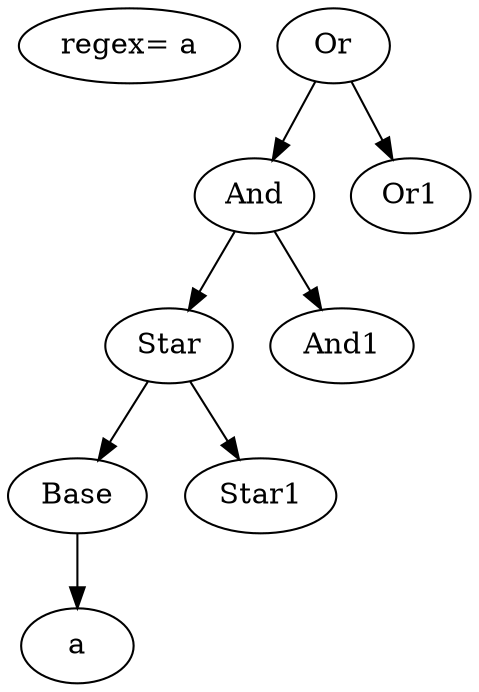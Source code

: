 digraph G {
E [label="regex= a"];
0 [label="Or"];
1 [label="And"];
2 [label="Star"];
3 [label="Base"];
4 [label="a"];
6 [label="Star1"];
8 [label="And1"];
10 [label="Or1"];
0 -> 1;
0 -> 10;
1 -> 2;
1 -> 8;
2 -> 3;
2 -> 6;
3 -> 4;
}
